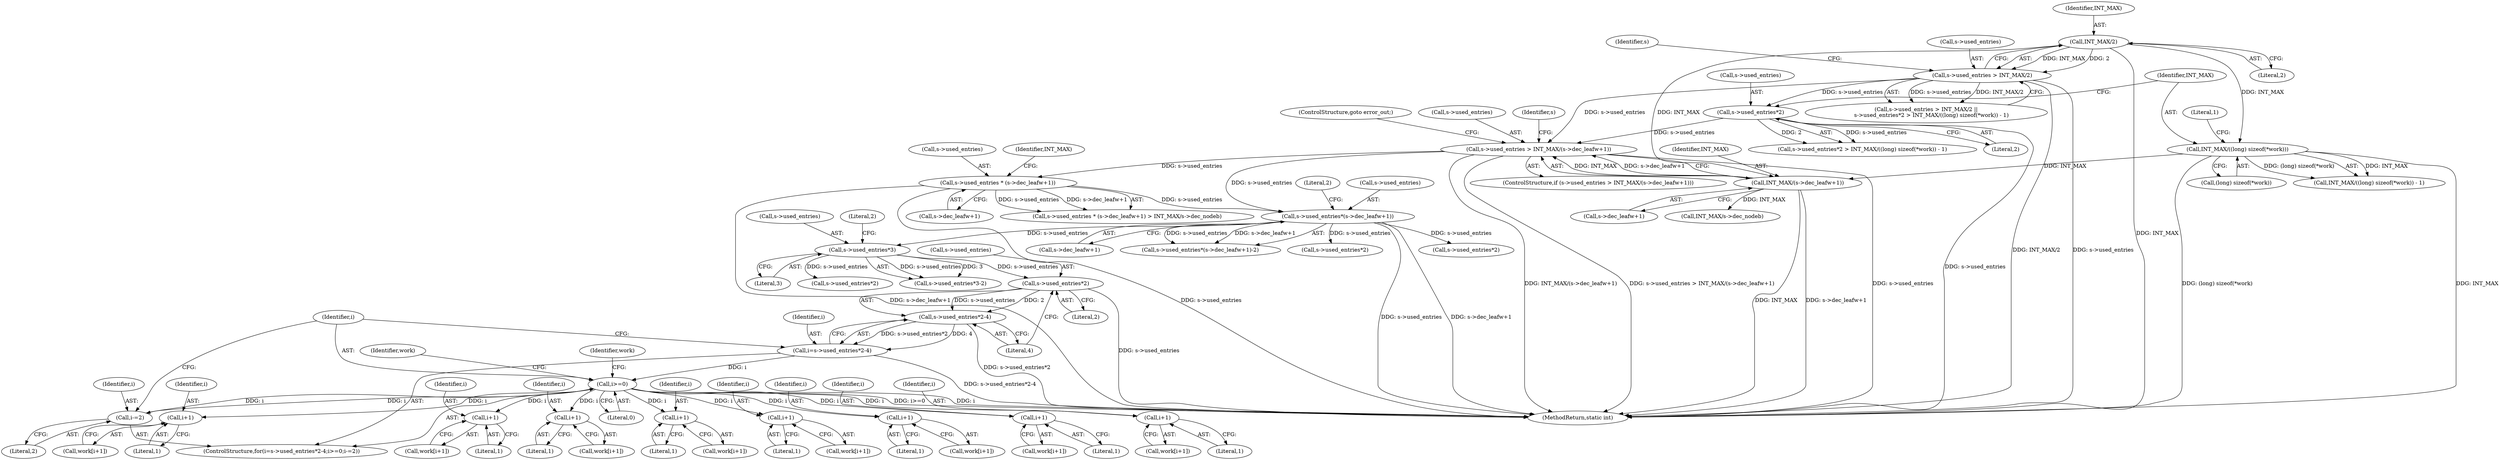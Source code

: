 digraph "0_Android_eeb4e45d5683f88488c083ecf142dc89bc3f0b47@pointer" {
"1000635" [label="(Call,s->used_entries*2)"];
"1000375" [label="(Call,s->used_entries*3)"];
"1000262" [label="(Call,s->used_entries*(s->dec_leafw+1))"];
"1000222" [label="(Call,s->used_entries > INT_MAX/(s->dec_leafw+1))"];
"1000167" [label="(Call,s->used_entries > INT_MAX/2)"];
"1000171" [label="(Call,INT_MAX/2)"];
"1000175" [label="(Call,s->used_entries*2)"];
"1000226" [label="(Call,INT_MAX/(s->dec_leafw+1))"];
"1000181" [label="(Call,INT_MAX/((long) sizeof(*work)))"];
"1000240" [label="(Call,s->used_entries * (s->dec_leafw+1))"];
"1000634" [label="(Call,s->used_entries*2-4)"];
"1000632" [label="(Call,i=s->used_entries*2-4)"];
"1000641" [label="(Call,i>=0)"];
"1000644" [label="(Call,i-=2)"];
"1000659" [label="(Call,i+1)"];
"1000691" [label="(Call,i+1)"];
"1000717" [label="(Call,i+1)"];
"1000750" [label="(Call,i+1)"];
"1000771" [label="(Call,i+1)"];
"1000801" [label="(Call,i+1)"];
"1000816" [label="(Call,i+1)"];
"1000847" [label="(Call,i+1)"];
"1000182" [label="(Identifier,INT_MAX)"];
"1000717" [label="(Call,i+1)"];
"1000646" [label="(Literal,2)"];
"1000380" [label="(Literal,2)"];
"1000301" [label="(Call,s->used_entries*2)"];
"1000661" [label="(Literal,1)"];
"1000181" [label="(Call,INT_MAX/((long) sizeof(*work)))"];
"1000817" [label="(Identifier,i)"];
"1000636" [label="(Call,s->used_entries)"];
"1000271" [label="(Literal,2)"];
"1000240" [label="(Call,s->used_entries * (s->dec_leafw+1))"];
"1000635" [label="(Call,s->used_entries*2)"];
"1000814" [label="(Call,work[i+1])"];
"1000228" [label="(Call,s->dec_leafw+1)"];
"1000233" [label="(ControlStructure,goto error_out;)"];
"1000241" [label="(Call,s->used_entries)"];
"1000634" [label="(Call,s->used_entries*2-4)"];
"1000179" [label="(Literal,2)"];
"1000176" [label="(Call,s->used_entries)"];
"1000801" [label="(Call,i+1)"];
"1000639" [label="(Literal,2)"];
"1000818" [label="(Literal,1)"];
"1000379" [label="(Literal,3)"];
"1000227" [label="(Identifier,INT_MAX)"];
"1000772" [label="(Identifier,i)"];
"1000799" [label="(Call,work[i+1])"];
"1000177" [label="(Identifier,s)"];
"1000167" [label="(Call,s->used_entries > INT_MAX/2)"];
"1000752" [label="(Literal,1)"];
"1000769" [label="(Call,work[i+1])"];
"1000171" [label="(Call,INT_MAX/2)"];
"1000719" [label="(Literal,1)"];
"1000816" [label="(Call,i+1)"];
"1000631" [label="(ControlStructure,for(i=s->used_entries*2-4;i>=0;i-=2))"];
"1000848" [label="(Identifier,i)"];
"1000375" [label="(Call,s->used_entries*3)"];
"1000168" [label="(Call,s->used_entries)"];
"1000847" [label="(Call,i+1)"];
"1000400" [label="(Call,s->used_entries*2)"];
"1000244" [label="(Call,s->dec_leafw+1)"];
"1000263" [label="(Call,s->used_entries)"];
"1000226" [label="(Call,INT_MAX/(s->dec_leafw+1))"];
"1000642" [label="(Identifier,i)"];
"1000644" [label="(Call,i-=2)"];
"1000748" [label="(Call,work[i+1])"];
"1000802" [label="(Identifier,i)"];
"1000849" [label="(Literal,1)"];
"1000845" [label="(Call,work[i+1])"];
"1000175" [label="(Call,s->used_entries*2)"];
"1000250" [label="(Identifier,INT_MAX)"];
"1000771" [label="(Call,i+1)"];
"1000222" [label="(Call,s->used_entries > INT_MAX/(s->dec_leafw+1))"];
"1000249" [label="(Call,INT_MAX/s->dec_nodeb)"];
"1000376" [label="(Call,s->used_entries)"];
"1000183" [label="(Call,(long) sizeof(*work))"];
"1000692" [label="(Identifier,i)"];
"1000689" [label="(Call,work[i+1])"];
"1000715" [label="(Call,work[i+1])"];
"1000174" [label="(Call,s->used_entries*2 > INT_MAX/((long) sizeof(*work)) - 1)"];
"1000657" [label="(Call,work[i+1])"];
"1000262" [label="(Call,s->used_entries*(s->dec_leafw+1))"];
"1000865" [label="(MethodReturn,static int)"];
"1000166" [label="(Call,s->used_entries > INT_MAX/2 ||\n      s->used_entries*2 > INT_MAX/((long) sizeof(*work)) - 1)"];
"1000188" [label="(Literal,1)"];
"1000750" [label="(Call,i+1)"];
"1000691" [label="(Call,i+1)"];
"1000374" [label="(Call,s->used_entries*3-2)"];
"1000633" [label="(Identifier,i)"];
"1000221" [label="(ControlStructure,if (s->used_entries > INT_MAX/(s->dec_leafw+1)))"];
"1000857" [label="(Identifier,work)"];
"1000693" [label="(Literal,1)"];
"1000718" [label="(Identifier,i)"];
"1000643" [label="(Literal,0)"];
"1000803" [label="(Literal,1)"];
"1000223" [label="(Call,s->used_entries)"];
"1000180" [label="(Call,INT_MAX/((long) sizeof(*work)) - 1)"];
"1000660" [label="(Identifier,i)"];
"1000751" [label="(Identifier,i)"];
"1000237" [label="(Identifier,s)"];
"1000266" [label="(Call,s->dec_leafw+1)"];
"1000632" [label="(Call,i=s->used_entries*2-4)"];
"1000659" [label="(Call,i+1)"];
"1000645" [label="(Identifier,i)"];
"1000261" [label="(Call,s->used_entries*(s->dec_leafw+1)-2)"];
"1000173" [label="(Literal,2)"];
"1000651" [label="(Identifier,work)"];
"1000640" [label="(Literal,4)"];
"1000339" [label="(Call,s->used_entries*2)"];
"1000172" [label="(Identifier,INT_MAX)"];
"1000239" [label="(Call,s->used_entries * (s->dec_leafw+1) > INT_MAX/s->dec_nodeb)"];
"1000773" [label="(Literal,1)"];
"1000641" [label="(Call,i>=0)"];
"1000635" -> "1000634"  [label="AST: "];
"1000635" -> "1000639"  [label="CFG: "];
"1000636" -> "1000635"  [label="AST: "];
"1000639" -> "1000635"  [label="AST: "];
"1000640" -> "1000635"  [label="CFG: "];
"1000635" -> "1000865"  [label="DDG: s->used_entries"];
"1000635" -> "1000634"  [label="DDG: s->used_entries"];
"1000635" -> "1000634"  [label="DDG: 2"];
"1000375" -> "1000635"  [label="DDG: s->used_entries"];
"1000375" -> "1000374"  [label="AST: "];
"1000375" -> "1000379"  [label="CFG: "];
"1000376" -> "1000375"  [label="AST: "];
"1000379" -> "1000375"  [label="AST: "];
"1000380" -> "1000375"  [label="CFG: "];
"1000375" -> "1000374"  [label="DDG: s->used_entries"];
"1000375" -> "1000374"  [label="DDG: 3"];
"1000262" -> "1000375"  [label="DDG: s->used_entries"];
"1000375" -> "1000400"  [label="DDG: s->used_entries"];
"1000262" -> "1000261"  [label="AST: "];
"1000262" -> "1000266"  [label="CFG: "];
"1000263" -> "1000262"  [label="AST: "];
"1000266" -> "1000262"  [label="AST: "];
"1000271" -> "1000262"  [label="CFG: "];
"1000262" -> "1000865"  [label="DDG: s->used_entries"];
"1000262" -> "1000865"  [label="DDG: s->dec_leafw+1"];
"1000262" -> "1000261"  [label="DDG: s->used_entries"];
"1000262" -> "1000261"  [label="DDG: s->dec_leafw+1"];
"1000222" -> "1000262"  [label="DDG: s->used_entries"];
"1000240" -> "1000262"  [label="DDG: s->used_entries"];
"1000262" -> "1000301"  [label="DDG: s->used_entries"];
"1000262" -> "1000339"  [label="DDG: s->used_entries"];
"1000222" -> "1000221"  [label="AST: "];
"1000222" -> "1000226"  [label="CFG: "];
"1000223" -> "1000222"  [label="AST: "];
"1000226" -> "1000222"  [label="AST: "];
"1000233" -> "1000222"  [label="CFG: "];
"1000237" -> "1000222"  [label="CFG: "];
"1000222" -> "1000865"  [label="DDG: s->used_entries"];
"1000222" -> "1000865"  [label="DDG: INT_MAX/(s->dec_leafw+1)"];
"1000222" -> "1000865"  [label="DDG: s->used_entries > INT_MAX/(s->dec_leafw+1)"];
"1000167" -> "1000222"  [label="DDG: s->used_entries"];
"1000175" -> "1000222"  [label="DDG: s->used_entries"];
"1000226" -> "1000222"  [label="DDG: INT_MAX"];
"1000226" -> "1000222"  [label="DDG: s->dec_leafw+1"];
"1000222" -> "1000240"  [label="DDG: s->used_entries"];
"1000167" -> "1000166"  [label="AST: "];
"1000167" -> "1000171"  [label="CFG: "];
"1000168" -> "1000167"  [label="AST: "];
"1000171" -> "1000167"  [label="AST: "];
"1000177" -> "1000167"  [label="CFG: "];
"1000166" -> "1000167"  [label="CFG: "];
"1000167" -> "1000865"  [label="DDG: s->used_entries"];
"1000167" -> "1000865"  [label="DDG: INT_MAX/2"];
"1000167" -> "1000166"  [label="DDG: s->used_entries"];
"1000167" -> "1000166"  [label="DDG: INT_MAX/2"];
"1000171" -> "1000167"  [label="DDG: INT_MAX"];
"1000171" -> "1000167"  [label="DDG: 2"];
"1000167" -> "1000175"  [label="DDG: s->used_entries"];
"1000171" -> "1000173"  [label="CFG: "];
"1000172" -> "1000171"  [label="AST: "];
"1000173" -> "1000171"  [label="AST: "];
"1000171" -> "1000865"  [label="DDG: INT_MAX"];
"1000171" -> "1000181"  [label="DDG: INT_MAX"];
"1000171" -> "1000226"  [label="DDG: INT_MAX"];
"1000175" -> "1000174"  [label="AST: "];
"1000175" -> "1000179"  [label="CFG: "];
"1000176" -> "1000175"  [label="AST: "];
"1000179" -> "1000175"  [label="AST: "];
"1000182" -> "1000175"  [label="CFG: "];
"1000175" -> "1000865"  [label="DDG: s->used_entries"];
"1000175" -> "1000174"  [label="DDG: s->used_entries"];
"1000175" -> "1000174"  [label="DDG: 2"];
"1000226" -> "1000228"  [label="CFG: "];
"1000227" -> "1000226"  [label="AST: "];
"1000228" -> "1000226"  [label="AST: "];
"1000226" -> "1000865"  [label="DDG: INT_MAX"];
"1000226" -> "1000865"  [label="DDG: s->dec_leafw+1"];
"1000181" -> "1000226"  [label="DDG: INT_MAX"];
"1000226" -> "1000249"  [label="DDG: INT_MAX"];
"1000181" -> "1000180"  [label="AST: "];
"1000181" -> "1000183"  [label="CFG: "];
"1000182" -> "1000181"  [label="AST: "];
"1000183" -> "1000181"  [label="AST: "];
"1000188" -> "1000181"  [label="CFG: "];
"1000181" -> "1000865"  [label="DDG: INT_MAX"];
"1000181" -> "1000865"  [label="DDG: (long) sizeof(*work)"];
"1000181" -> "1000180"  [label="DDG: INT_MAX"];
"1000181" -> "1000180"  [label="DDG: (long) sizeof(*work)"];
"1000240" -> "1000239"  [label="AST: "];
"1000240" -> "1000244"  [label="CFG: "];
"1000241" -> "1000240"  [label="AST: "];
"1000244" -> "1000240"  [label="AST: "];
"1000250" -> "1000240"  [label="CFG: "];
"1000240" -> "1000865"  [label="DDG: s->dec_leafw+1"];
"1000240" -> "1000865"  [label="DDG: s->used_entries"];
"1000240" -> "1000239"  [label="DDG: s->used_entries"];
"1000240" -> "1000239"  [label="DDG: s->dec_leafw+1"];
"1000634" -> "1000632"  [label="AST: "];
"1000634" -> "1000640"  [label="CFG: "];
"1000640" -> "1000634"  [label="AST: "];
"1000632" -> "1000634"  [label="CFG: "];
"1000634" -> "1000865"  [label="DDG: s->used_entries*2"];
"1000634" -> "1000632"  [label="DDG: s->used_entries*2"];
"1000634" -> "1000632"  [label="DDG: 4"];
"1000632" -> "1000631"  [label="AST: "];
"1000633" -> "1000632"  [label="AST: "];
"1000642" -> "1000632"  [label="CFG: "];
"1000632" -> "1000865"  [label="DDG: s->used_entries*2-4"];
"1000632" -> "1000641"  [label="DDG: i"];
"1000641" -> "1000631"  [label="AST: "];
"1000641" -> "1000643"  [label="CFG: "];
"1000642" -> "1000641"  [label="AST: "];
"1000643" -> "1000641"  [label="AST: "];
"1000651" -> "1000641"  [label="CFG: "];
"1000857" -> "1000641"  [label="CFG: "];
"1000641" -> "1000865"  [label="DDG: i>=0"];
"1000641" -> "1000865"  [label="DDG: i"];
"1000644" -> "1000641"  [label="DDG: i"];
"1000641" -> "1000644"  [label="DDG: i"];
"1000641" -> "1000659"  [label="DDG: i"];
"1000641" -> "1000691"  [label="DDG: i"];
"1000641" -> "1000717"  [label="DDG: i"];
"1000641" -> "1000750"  [label="DDG: i"];
"1000641" -> "1000771"  [label="DDG: i"];
"1000641" -> "1000801"  [label="DDG: i"];
"1000641" -> "1000816"  [label="DDG: i"];
"1000641" -> "1000847"  [label="DDG: i"];
"1000644" -> "1000631"  [label="AST: "];
"1000644" -> "1000646"  [label="CFG: "];
"1000645" -> "1000644"  [label="AST: "];
"1000646" -> "1000644"  [label="AST: "];
"1000642" -> "1000644"  [label="CFG: "];
"1000659" -> "1000657"  [label="AST: "];
"1000659" -> "1000661"  [label="CFG: "];
"1000660" -> "1000659"  [label="AST: "];
"1000661" -> "1000659"  [label="AST: "];
"1000657" -> "1000659"  [label="CFG: "];
"1000691" -> "1000689"  [label="AST: "];
"1000691" -> "1000693"  [label="CFG: "];
"1000692" -> "1000691"  [label="AST: "];
"1000693" -> "1000691"  [label="AST: "];
"1000689" -> "1000691"  [label="CFG: "];
"1000717" -> "1000715"  [label="AST: "];
"1000717" -> "1000719"  [label="CFG: "];
"1000718" -> "1000717"  [label="AST: "];
"1000719" -> "1000717"  [label="AST: "];
"1000715" -> "1000717"  [label="CFG: "];
"1000750" -> "1000748"  [label="AST: "];
"1000750" -> "1000752"  [label="CFG: "];
"1000751" -> "1000750"  [label="AST: "];
"1000752" -> "1000750"  [label="AST: "];
"1000748" -> "1000750"  [label="CFG: "];
"1000771" -> "1000769"  [label="AST: "];
"1000771" -> "1000773"  [label="CFG: "];
"1000772" -> "1000771"  [label="AST: "];
"1000773" -> "1000771"  [label="AST: "];
"1000769" -> "1000771"  [label="CFG: "];
"1000801" -> "1000799"  [label="AST: "];
"1000801" -> "1000803"  [label="CFG: "];
"1000802" -> "1000801"  [label="AST: "];
"1000803" -> "1000801"  [label="AST: "];
"1000799" -> "1000801"  [label="CFG: "];
"1000816" -> "1000814"  [label="AST: "];
"1000816" -> "1000818"  [label="CFG: "];
"1000817" -> "1000816"  [label="AST: "];
"1000818" -> "1000816"  [label="AST: "];
"1000814" -> "1000816"  [label="CFG: "];
"1000847" -> "1000845"  [label="AST: "];
"1000847" -> "1000849"  [label="CFG: "];
"1000848" -> "1000847"  [label="AST: "];
"1000849" -> "1000847"  [label="AST: "];
"1000845" -> "1000847"  [label="CFG: "];
}
